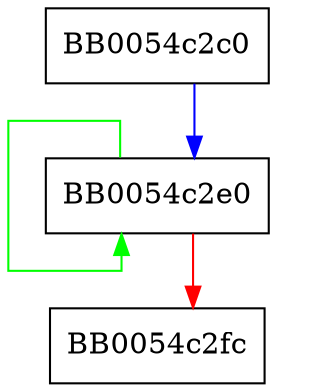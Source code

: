 digraph rsaz_1024_scatter5_avx2 {
  node [shape="box"];
  graph [splines=ortho];
  BB0054c2c0 -> BB0054c2e0 [color="blue"];
  BB0054c2e0 -> BB0054c2e0 [color="green"];
  BB0054c2e0 -> BB0054c2fc [color="red"];
}